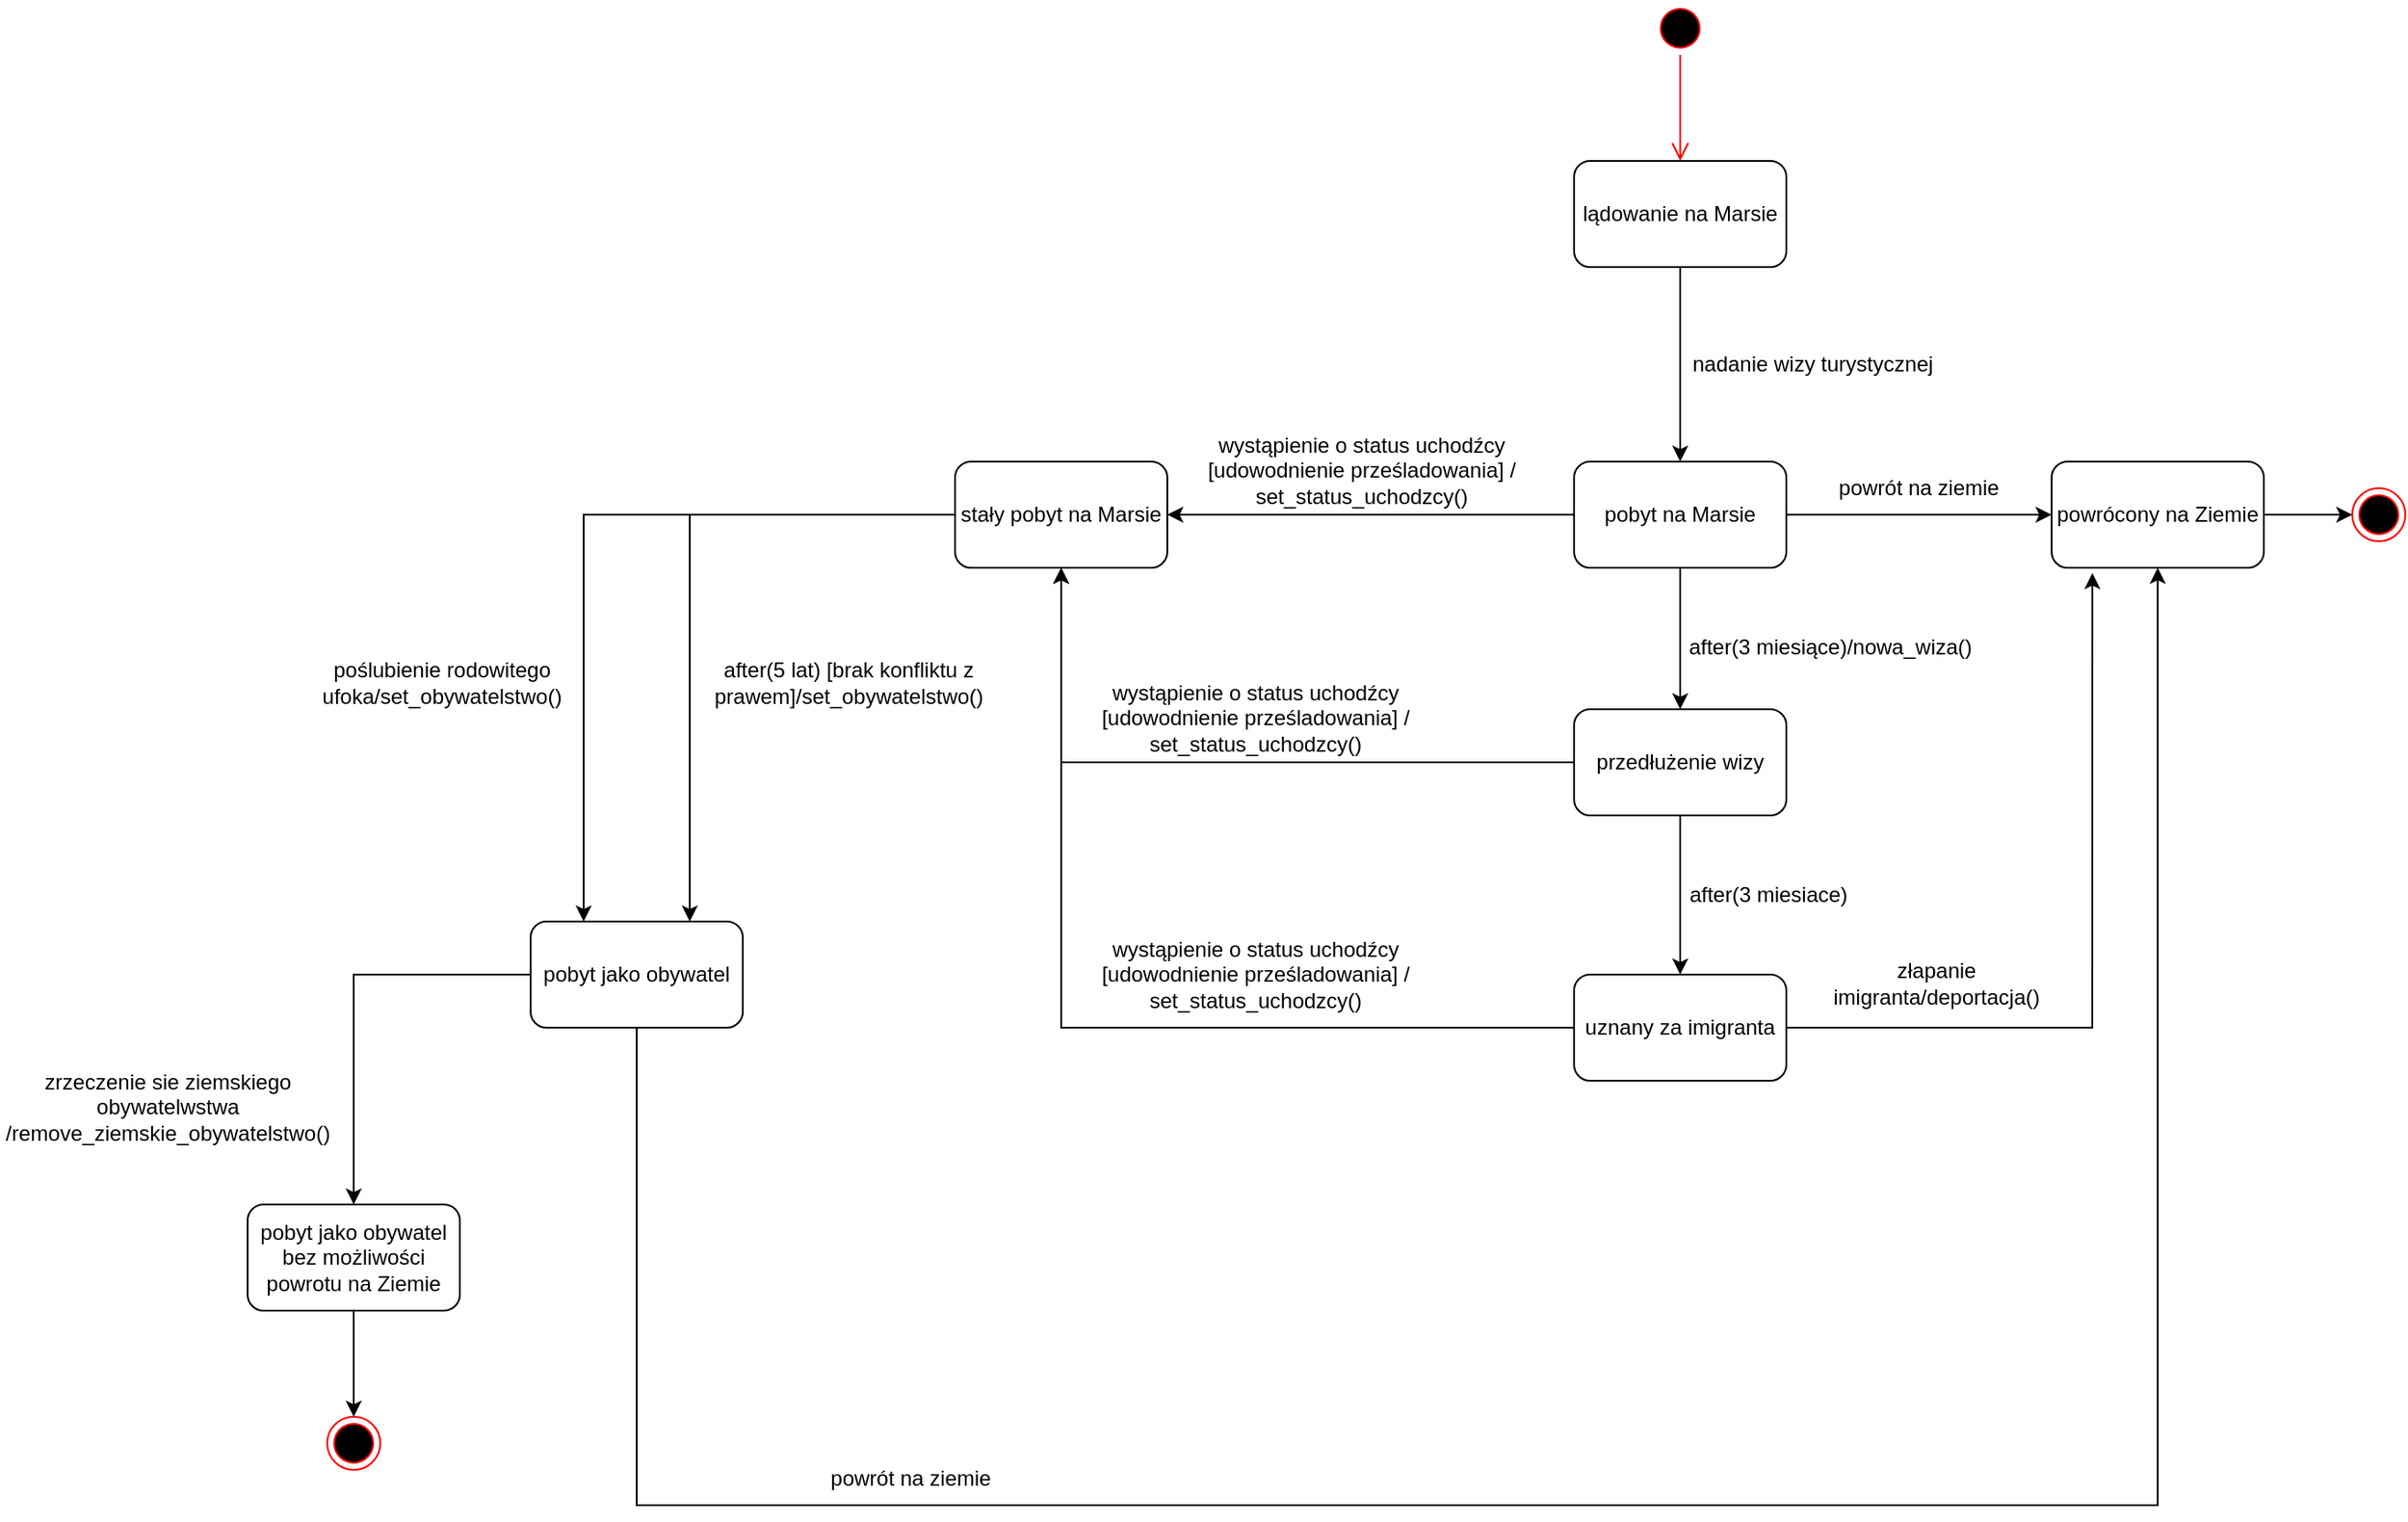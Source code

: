 <mxfile version="24.2.0" type="github">
  <diagram name="Strona-1" id="DNhIQK610OcryGrWqqYY">
    <mxGraphModel dx="2220" dy="758" grid="1" gridSize="10" guides="1" tooltips="1" connect="1" arrows="1" fold="1" page="1" pageScale="1" pageWidth="827" pageHeight="1169" math="0" shadow="0">
      <root>
        <mxCell id="0" />
        <mxCell id="1" parent="0" />
        <mxCell id="FOpxk1YOlKhjQuLyklLP-6" style="edgeStyle=orthogonalEdgeStyle;rounded=0;orthogonalLoop=1;jettySize=auto;html=1;entryX=0.5;entryY=0;entryDx=0;entryDy=0;" edge="1" parent="1" source="FOpxk1YOlKhjQuLyklLP-1" target="FOpxk1YOlKhjQuLyklLP-4">
          <mxGeometry relative="1" as="geometry" />
        </mxCell>
        <mxCell id="FOpxk1YOlKhjQuLyklLP-1" value="lądowanie na Marsie" style="rounded=1;whiteSpace=wrap;html=1;" vertex="1" parent="1">
          <mxGeometry x="130" y="140" width="120" height="60" as="geometry" />
        </mxCell>
        <mxCell id="FOpxk1YOlKhjQuLyklLP-2" value="" style="ellipse;html=1;shape=startState;fillColor=#000000;strokeColor=#ff0000;" vertex="1" parent="1">
          <mxGeometry x="175" y="50" width="30" height="30" as="geometry" />
        </mxCell>
        <mxCell id="FOpxk1YOlKhjQuLyklLP-3" value="" style="edgeStyle=orthogonalEdgeStyle;html=1;verticalAlign=bottom;endArrow=open;endSize=8;strokeColor=#ff0000;rounded=0;" edge="1" source="FOpxk1YOlKhjQuLyklLP-2" parent="1">
          <mxGeometry relative="1" as="geometry">
            <mxPoint x="190" y="140" as="targetPoint" />
          </mxGeometry>
        </mxCell>
        <mxCell id="FOpxk1YOlKhjQuLyklLP-9" style="edgeStyle=orthogonalEdgeStyle;rounded=0;orthogonalLoop=1;jettySize=auto;html=1;entryX=0;entryY=0.5;entryDx=0;entryDy=0;" edge="1" parent="1" source="FOpxk1YOlKhjQuLyklLP-4" target="FOpxk1YOlKhjQuLyklLP-8">
          <mxGeometry relative="1" as="geometry" />
        </mxCell>
        <mxCell id="FOpxk1YOlKhjQuLyklLP-15" style="edgeStyle=orthogonalEdgeStyle;rounded=0;orthogonalLoop=1;jettySize=auto;html=1;entryX=0.5;entryY=0;entryDx=0;entryDy=0;" edge="1" parent="1" source="FOpxk1YOlKhjQuLyklLP-4" target="FOpxk1YOlKhjQuLyklLP-13">
          <mxGeometry relative="1" as="geometry" />
        </mxCell>
        <mxCell id="FOpxk1YOlKhjQuLyklLP-26" style="edgeStyle=orthogonalEdgeStyle;rounded=0;orthogonalLoop=1;jettySize=auto;html=1;entryX=1;entryY=0.5;entryDx=0;entryDy=0;" edge="1" parent="1" source="FOpxk1YOlKhjQuLyklLP-4" target="FOpxk1YOlKhjQuLyklLP-25">
          <mxGeometry relative="1" as="geometry" />
        </mxCell>
        <mxCell id="FOpxk1YOlKhjQuLyklLP-4" value="pobyt na Marsie" style="rounded=1;whiteSpace=wrap;html=1;" vertex="1" parent="1">
          <mxGeometry x="130" y="310" width="120" height="60" as="geometry" />
        </mxCell>
        <mxCell id="FOpxk1YOlKhjQuLyklLP-7" value="nadanie wizy turystycznej" style="text;html=1;align=center;verticalAlign=middle;whiteSpace=wrap;rounded=0;" vertex="1" parent="1">
          <mxGeometry x="190" y="240" width="150" height="30" as="geometry" />
        </mxCell>
        <mxCell id="FOpxk1YOlKhjQuLyklLP-12" style="edgeStyle=orthogonalEdgeStyle;rounded=0;orthogonalLoop=1;jettySize=auto;html=1;entryX=0;entryY=0.5;entryDx=0;entryDy=0;" edge="1" parent="1" source="FOpxk1YOlKhjQuLyklLP-8" target="FOpxk1YOlKhjQuLyklLP-11">
          <mxGeometry relative="1" as="geometry" />
        </mxCell>
        <mxCell id="FOpxk1YOlKhjQuLyklLP-8" value="powrócony na Ziemie" style="rounded=1;whiteSpace=wrap;html=1;" vertex="1" parent="1">
          <mxGeometry x="400" y="310" width="120" height="60" as="geometry" />
        </mxCell>
        <mxCell id="FOpxk1YOlKhjQuLyklLP-10" value="powrót na ziemie" style="text;html=1;align=center;verticalAlign=middle;whiteSpace=wrap;rounded=0;" vertex="1" parent="1">
          <mxGeometry x="250" y="310" width="150" height="30" as="geometry" />
        </mxCell>
        <mxCell id="FOpxk1YOlKhjQuLyklLP-11" value="" style="ellipse;html=1;shape=endState;fillColor=#000000;strokeColor=#ff0000;" vertex="1" parent="1">
          <mxGeometry x="570" y="325" width="30" height="30" as="geometry" />
        </mxCell>
        <mxCell id="FOpxk1YOlKhjQuLyklLP-18" style="edgeStyle=orthogonalEdgeStyle;rounded=0;orthogonalLoop=1;jettySize=auto;html=1;entryX=0.5;entryY=0;entryDx=0;entryDy=0;" edge="1" parent="1" source="FOpxk1YOlKhjQuLyklLP-13" target="FOpxk1YOlKhjQuLyklLP-17">
          <mxGeometry relative="1" as="geometry" />
        </mxCell>
        <mxCell id="FOpxk1YOlKhjQuLyklLP-27" style="edgeStyle=orthogonalEdgeStyle;rounded=0;orthogonalLoop=1;jettySize=auto;html=1;entryX=0.5;entryY=1;entryDx=0;entryDy=0;" edge="1" parent="1" source="FOpxk1YOlKhjQuLyklLP-13" target="FOpxk1YOlKhjQuLyklLP-25">
          <mxGeometry relative="1" as="geometry" />
        </mxCell>
        <mxCell id="FOpxk1YOlKhjQuLyklLP-13" value="przedłużenie wizy" style="rounded=1;whiteSpace=wrap;html=1;" vertex="1" parent="1">
          <mxGeometry x="130" y="450" width="120" height="60" as="geometry" />
        </mxCell>
        <mxCell id="FOpxk1YOlKhjQuLyklLP-16" value="after(3 miesiące)/nowa_wiza()" style="text;html=1;align=center;verticalAlign=middle;whiteSpace=wrap;rounded=0;" vertex="1" parent="1">
          <mxGeometry x="175" y="400" width="200" height="30" as="geometry" />
        </mxCell>
        <mxCell id="FOpxk1YOlKhjQuLyklLP-30" style="edgeStyle=orthogonalEdgeStyle;rounded=0;orthogonalLoop=1;jettySize=auto;html=1;entryX=0.5;entryY=1;entryDx=0;entryDy=0;" edge="1" parent="1" source="FOpxk1YOlKhjQuLyklLP-17" target="FOpxk1YOlKhjQuLyklLP-25">
          <mxGeometry relative="1" as="geometry" />
        </mxCell>
        <mxCell id="FOpxk1YOlKhjQuLyklLP-17" value="uznany za imigranta" style="rounded=1;whiteSpace=wrap;html=1;" vertex="1" parent="1">
          <mxGeometry x="130" y="600" width="120" height="60" as="geometry" />
        </mxCell>
        <mxCell id="FOpxk1YOlKhjQuLyklLP-19" value="after(3 miesiace)" style="text;html=1;align=center;verticalAlign=middle;whiteSpace=wrap;rounded=0;" vertex="1" parent="1">
          <mxGeometry x="175" y="540" width="130" height="30" as="geometry" />
        </mxCell>
        <mxCell id="FOpxk1YOlKhjQuLyklLP-22" value="złapanie imigranta/deportacja()" style="text;html=1;align=center;verticalAlign=middle;whiteSpace=wrap;rounded=0;" vertex="1" parent="1">
          <mxGeometry x="280" y="590" width="110" height="30" as="geometry" />
        </mxCell>
        <mxCell id="FOpxk1YOlKhjQuLyklLP-40" style="edgeStyle=orthogonalEdgeStyle;rounded=0;orthogonalLoop=1;jettySize=auto;html=1;entryX=0.25;entryY=0;entryDx=0;entryDy=0;" edge="1" parent="1" source="FOpxk1YOlKhjQuLyklLP-25" target="FOpxk1YOlKhjQuLyklLP-36">
          <mxGeometry relative="1" as="geometry" />
        </mxCell>
        <mxCell id="FOpxk1YOlKhjQuLyklLP-42" style="edgeStyle=orthogonalEdgeStyle;rounded=0;orthogonalLoop=1;jettySize=auto;html=1;entryX=0.75;entryY=0;entryDx=0;entryDy=0;" edge="1" parent="1" source="FOpxk1YOlKhjQuLyklLP-25" target="FOpxk1YOlKhjQuLyklLP-36">
          <mxGeometry relative="1" as="geometry" />
        </mxCell>
        <mxCell id="FOpxk1YOlKhjQuLyklLP-25" value="stały pobyt na Marsie" style="rounded=1;whiteSpace=wrap;html=1;" vertex="1" parent="1">
          <mxGeometry x="-220" y="310" width="120" height="60" as="geometry" />
        </mxCell>
        <mxCell id="FOpxk1YOlKhjQuLyklLP-28" value="wystąpienie o status uchodźcy [udowodnienie prześladowania] / set_status_uchodzcy()" style="text;html=1;align=center;verticalAlign=middle;whiteSpace=wrap;rounded=0;" vertex="1" parent="1">
          <mxGeometry x="-140" y="440" width="180" height="30" as="geometry" />
        </mxCell>
        <mxCell id="FOpxk1YOlKhjQuLyklLP-34" value="wystąpienie o status uchodźcy [udowodnienie prześladowania] / set_status_uchodzcy()" style="text;html=1;align=center;verticalAlign=middle;whiteSpace=wrap;rounded=0;" vertex="1" parent="1">
          <mxGeometry x="-80" y="300" width="180" height="30" as="geometry" />
        </mxCell>
        <mxCell id="FOpxk1YOlKhjQuLyklLP-35" value="wystąpienie o status uchodźcy [udowodnienie prześladowania] / set_status_uchodzcy()" style="text;html=1;align=center;verticalAlign=middle;whiteSpace=wrap;rounded=0;" vertex="1" parent="1">
          <mxGeometry x="-140" y="585" width="180" height="30" as="geometry" />
        </mxCell>
        <mxCell id="FOpxk1YOlKhjQuLyklLP-44" style="edgeStyle=orthogonalEdgeStyle;rounded=0;orthogonalLoop=1;jettySize=auto;html=1;entryX=0.5;entryY=1;entryDx=0;entryDy=0;" edge="1" parent="1" source="FOpxk1YOlKhjQuLyklLP-36" target="FOpxk1YOlKhjQuLyklLP-8">
          <mxGeometry relative="1" as="geometry">
            <Array as="points">
              <mxPoint x="-400" y="900" />
              <mxPoint x="460" y="900" />
            </Array>
          </mxGeometry>
        </mxCell>
        <mxCell id="FOpxk1YOlKhjQuLyklLP-47" style="edgeStyle=orthogonalEdgeStyle;rounded=0;orthogonalLoop=1;jettySize=auto;html=1;" edge="1" parent="1" source="FOpxk1YOlKhjQuLyklLP-36" target="FOpxk1YOlKhjQuLyklLP-46">
          <mxGeometry relative="1" as="geometry" />
        </mxCell>
        <mxCell id="FOpxk1YOlKhjQuLyklLP-36" value="pobyt jako obywatel" style="rounded=1;whiteSpace=wrap;html=1;" vertex="1" parent="1">
          <mxGeometry x="-460" y="570" width="120" height="60" as="geometry" />
        </mxCell>
        <mxCell id="FOpxk1YOlKhjQuLyklLP-38" value="after(5 lat) [brak konfliktu z prawem]/set_obywatelstwo()" style="text;html=1;align=center;verticalAlign=middle;whiteSpace=wrap;rounded=0;" vertex="1" parent="1">
          <mxGeometry x="-370" y="420" width="180" height="30" as="geometry" />
        </mxCell>
        <mxCell id="FOpxk1YOlKhjQuLyklLP-41" value="poślubienie rodowitego ufoka/set_obywatelstwo()" style="text;html=1;align=center;verticalAlign=middle;whiteSpace=wrap;rounded=0;" vertex="1" parent="1">
          <mxGeometry x="-570" y="420" width="120" height="30" as="geometry" />
        </mxCell>
        <mxCell id="FOpxk1YOlKhjQuLyklLP-45" value="powrót na ziemie" style="text;html=1;align=center;verticalAlign=middle;whiteSpace=wrap;rounded=0;" vertex="1" parent="1">
          <mxGeometry x="-320" y="870" width="150" height="30" as="geometry" />
        </mxCell>
        <mxCell id="FOpxk1YOlKhjQuLyklLP-50" style="edgeStyle=orthogonalEdgeStyle;rounded=0;orthogonalLoop=1;jettySize=auto;html=1;entryX=0.5;entryY=0;entryDx=0;entryDy=0;" edge="1" parent="1" source="FOpxk1YOlKhjQuLyklLP-46" target="FOpxk1YOlKhjQuLyklLP-49">
          <mxGeometry relative="1" as="geometry" />
        </mxCell>
        <mxCell id="FOpxk1YOlKhjQuLyklLP-46" value="pobyt jako obywatel bez możliwości powrotu na Ziemie" style="rounded=1;whiteSpace=wrap;html=1;" vertex="1" parent="1">
          <mxGeometry x="-620" y="730" width="120" height="60" as="geometry" />
        </mxCell>
        <mxCell id="FOpxk1YOlKhjQuLyklLP-48" value="zrzeczenie sie ziemskiego obywatelwstwa&lt;div&gt;/remove_ziemskie_obywatelstwo()&lt;/div&gt;" style="text;html=1;align=center;verticalAlign=middle;whiteSpace=wrap;rounded=0;" vertex="1" parent="1">
          <mxGeometry x="-760" y="660" width="190" height="30" as="geometry" />
        </mxCell>
        <mxCell id="FOpxk1YOlKhjQuLyklLP-49" value="" style="ellipse;html=1;shape=endState;fillColor=#000000;strokeColor=#ff0000;" vertex="1" parent="1">
          <mxGeometry x="-575" y="850" width="30" height="30" as="geometry" />
        </mxCell>
        <mxCell id="FOpxk1YOlKhjQuLyklLP-53" style="edgeStyle=orthogonalEdgeStyle;rounded=0;orthogonalLoop=1;jettySize=auto;html=1;entryX=0.192;entryY=1.05;entryDx=0;entryDy=0;entryPerimeter=0;" edge="1" parent="1" source="FOpxk1YOlKhjQuLyklLP-17" target="FOpxk1YOlKhjQuLyklLP-8">
          <mxGeometry relative="1" as="geometry" />
        </mxCell>
      </root>
    </mxGraphModel>
  </diagram>
</mxfile>
